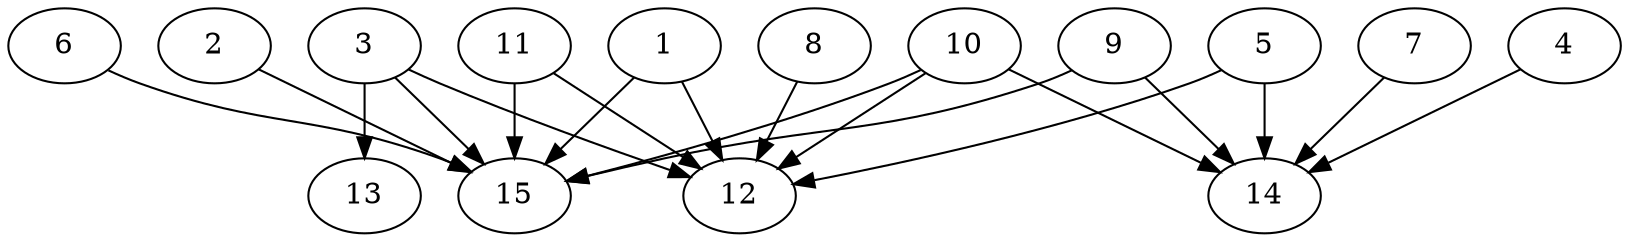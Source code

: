 // DAG automatically generated by daggen at Thu Oct  3 13:59:26 2019
// ./daggen --dot -n 15 --ccr 0.3 --fat 0.9 --regular 0.9 --density 0.7 --mindata 5242880 --maxdata 52428800 
digraph G {
  1 [size="114889387", alpha="0.04", expect_size="34466816"] 
  1 -> 12 [size ="34466816"]
  1 -> 15 [size ="34466816"]
  2 [size="38700373", alpha="0.06", expect_size="11610112"] 
  2 -> 15 [size ="11610112"]
  3 [size="140649813", alpha="0.14", expect_size="42194944"] 
  3 -> 12 [size ="42194944"]
  3 -> 13 [size ="42194944"]
  3 -> 15 [size ="42194944"]
  4 [size="69324800", alpha="0.12", expect_size="20797440"] 
  4 -> 14 [size ="20797440"]
  5 [size="166775467", alpha="0.19", expect_size="50032640"] 
  5 -> 12 [size ="50032640"]
  5 -> 14 [size ="50032640"]
  6 [size="28067840", alpha="0.13", expect_size="8420352"] 
  6 -> 15 [size ="8420352"]
  7 [size="100519253", alpha="0.17", expect_size="30155776"] 
  7 -> 14 [size ="30155776"]
  8 [size="164164267", alpha="0.17", expect_size="49249280"] 
  8 -> 12 [size ="49249280"]
  9 [size="98068480", alpha="0.08", expect_size="29420544"] 
  9 -> 14 [size ="29420544"]
  9 -> 15 [size ="29420544"]
  10 [size="40024747", alpha="0.06", expect_size="12007424"] 
  10 -> 12 [size ="12007424"]
  10 -> 14 [size ="12007424"]
  10 -> 15 [size ="12007424"]
  11 [size="55889920", alpha="0.16", expect_size="16766976"] 
  11 -> 12 [size ="16766976"]
  11 -> 15 [size ="16766976"]
  12 [size="88261973", alpha="0.12", expect_size="26478592"] 
  13 [size="132642133", alpha="0.15", expect_size="39792640"] 
  14 [size="89265493", alpha="0.09", expect_size="26779648"] 
  15 [size="28542293", alpha="0.20", expect_size="8562688"] 
}
